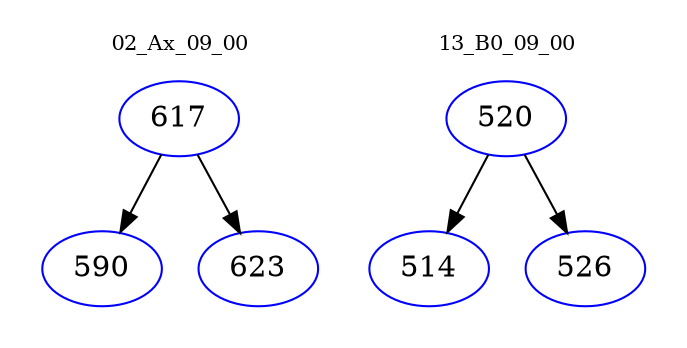 digraph{
subgraph cluster_0 {
color = white
label = "02_Ax_09_00";
fontsize=10;
T0_617 [label="617", color="blue"]
T0_617 -> T0_590 [color="black"]
T0_590 [label="590", color="blue"]
T0_617 -> T0_623 [color="black"]
T0_623 [label="623", color="blue"]
}
subgraph cluster_1 {
color = white
label = "13_B0_09_00";
fontsize=10;
T1_520 [label="520", color="blue"]
T1_520 -> T1_514 [color="black"]
T1_514 [label="514", color="blue"]
T1_520 -> T1_526 [color="black"]
T1_526 [label="526", color="blue"]
}
}
